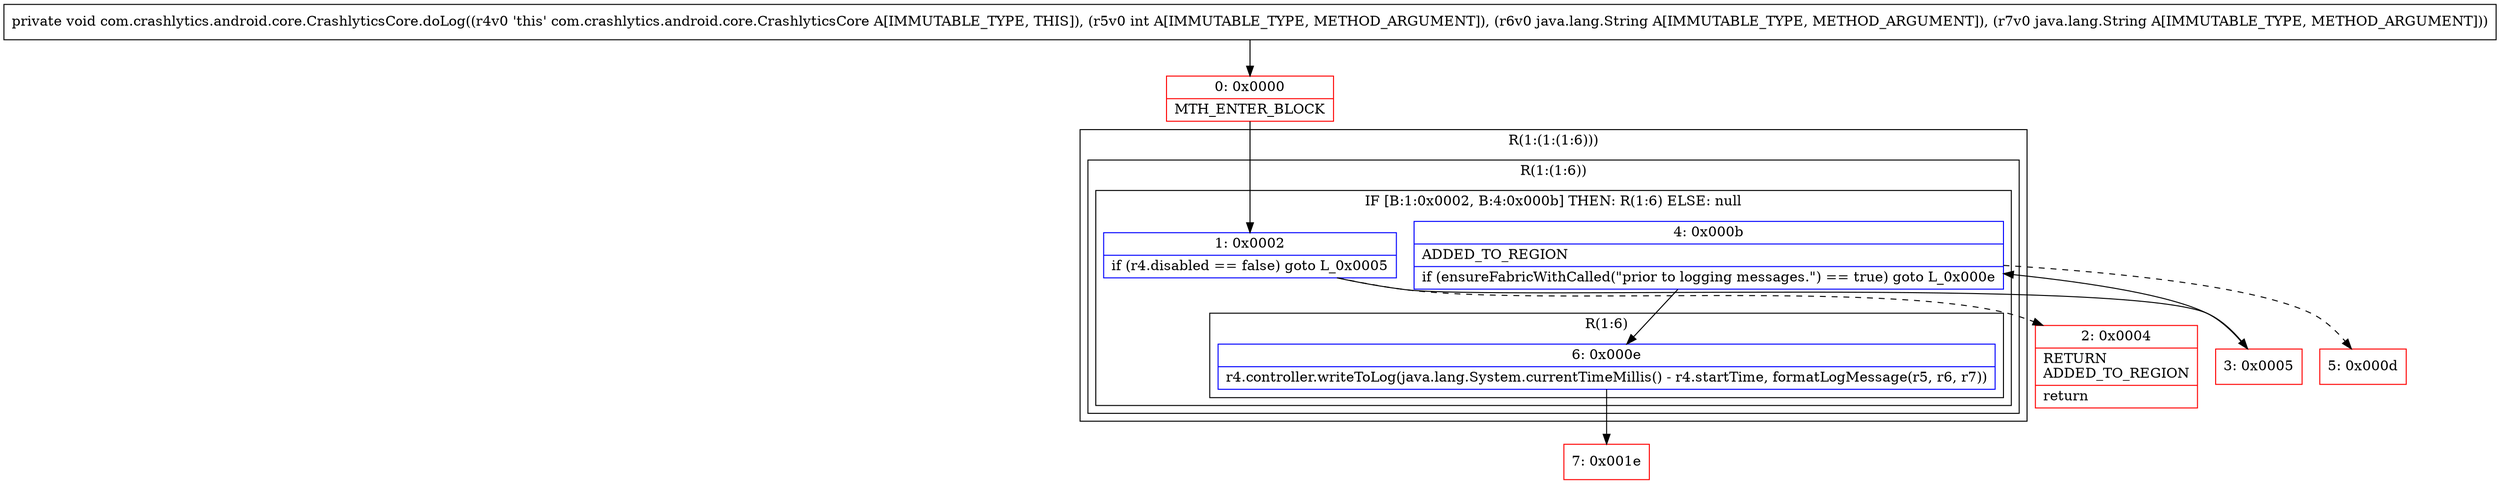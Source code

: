 digraph "CFG forcom.crashlytics.android.core.CrashlyticsCore.doLog(ILjava\/lang\/String;Ljava\/lang\/String;)V" {
subgraph cluster_Region_1821987627 {
label = "R(1:(1:(1:6)))";
node [shape=record,color=blue];
subgraph cluster_Region_854675984 {
label = "R(1:(1:6))";
node [shape=record,color=blue];
subgraph cluster_IfRegion_1784743299 {
label = "IF [B:1:0x0002, B:4:0x000b] THEN: R(1:6) ELSE: null";
node [shape=record,color=blue];
Node_1 [shape=record,label="{1\:\ 0x0002|if (r4.disabled == false) goto L_0x0005\l}"];
Node_4 [shape=record,label="{4\:\ 0x000b|ADDED_TO_REGION\l|if (ensureFabricWithCalled(\"prior to logging messages.\") == true) goto L_0x000e\l}"];
subgraph cluster_Region_1712914241 {
label = "R(1:6)";
node [shape=record,color=blue];
Node_6 [shape=record,label="{6\:\ 0x000e|r4.controller.writeToLog(java.lang.System.currentTimeMillis() \- r4.startTime, formatLogMessage(r5, r6, r7))\l}"];
}
}
}
}
Node_0 [shape=record,color=red,label="{0\:\ 0x0000|MTH_ENTER_BLOCK\l}"];
Node_2 [shape=record,color=red,label="{2\:\ 0x0004|RETURN\lADDED_TO_REGION\l|return\l}"];
Node_3 [shape=record,color=red,label="{3\:\ 0x0005}"];
Node_5 [shape=record,color=red,label="{5\:\ 0x000d}"];
Node_7 [shape=record,color=red,label="{7\:\ 0x001e}"];
MethodNode[shape=record,label="{private void com.crashlytics.android.core.CrashlyticsCore.doLog((r4v0 'this' com.crashlytics.android.core.CrashlyticsCore A[IMMUTABLE_TYPE, THIS]), (r5v0 int A[IMMUTABLE_TYPE, METHOD_ARGUMENT]), (r6v0 java.lang.String A[IMMUTABLE_TYPE, METHOD_ARGUMENT]), (r7v0 java.lang.String A[IMMUTABLE_TYPE, METHOD_ARGUMENT])) }"];
MethodNode -> Node_0;
Node_1 -> Node_2[style=dashed];
Node_1 -> Node_3;
Node_4 -> Node_5[style=dashed];
Node_4 -> Node_6;
Node_6 -> Node_7;
Node_0 -> Node_1;
Node_3 -> Node_4;
}

